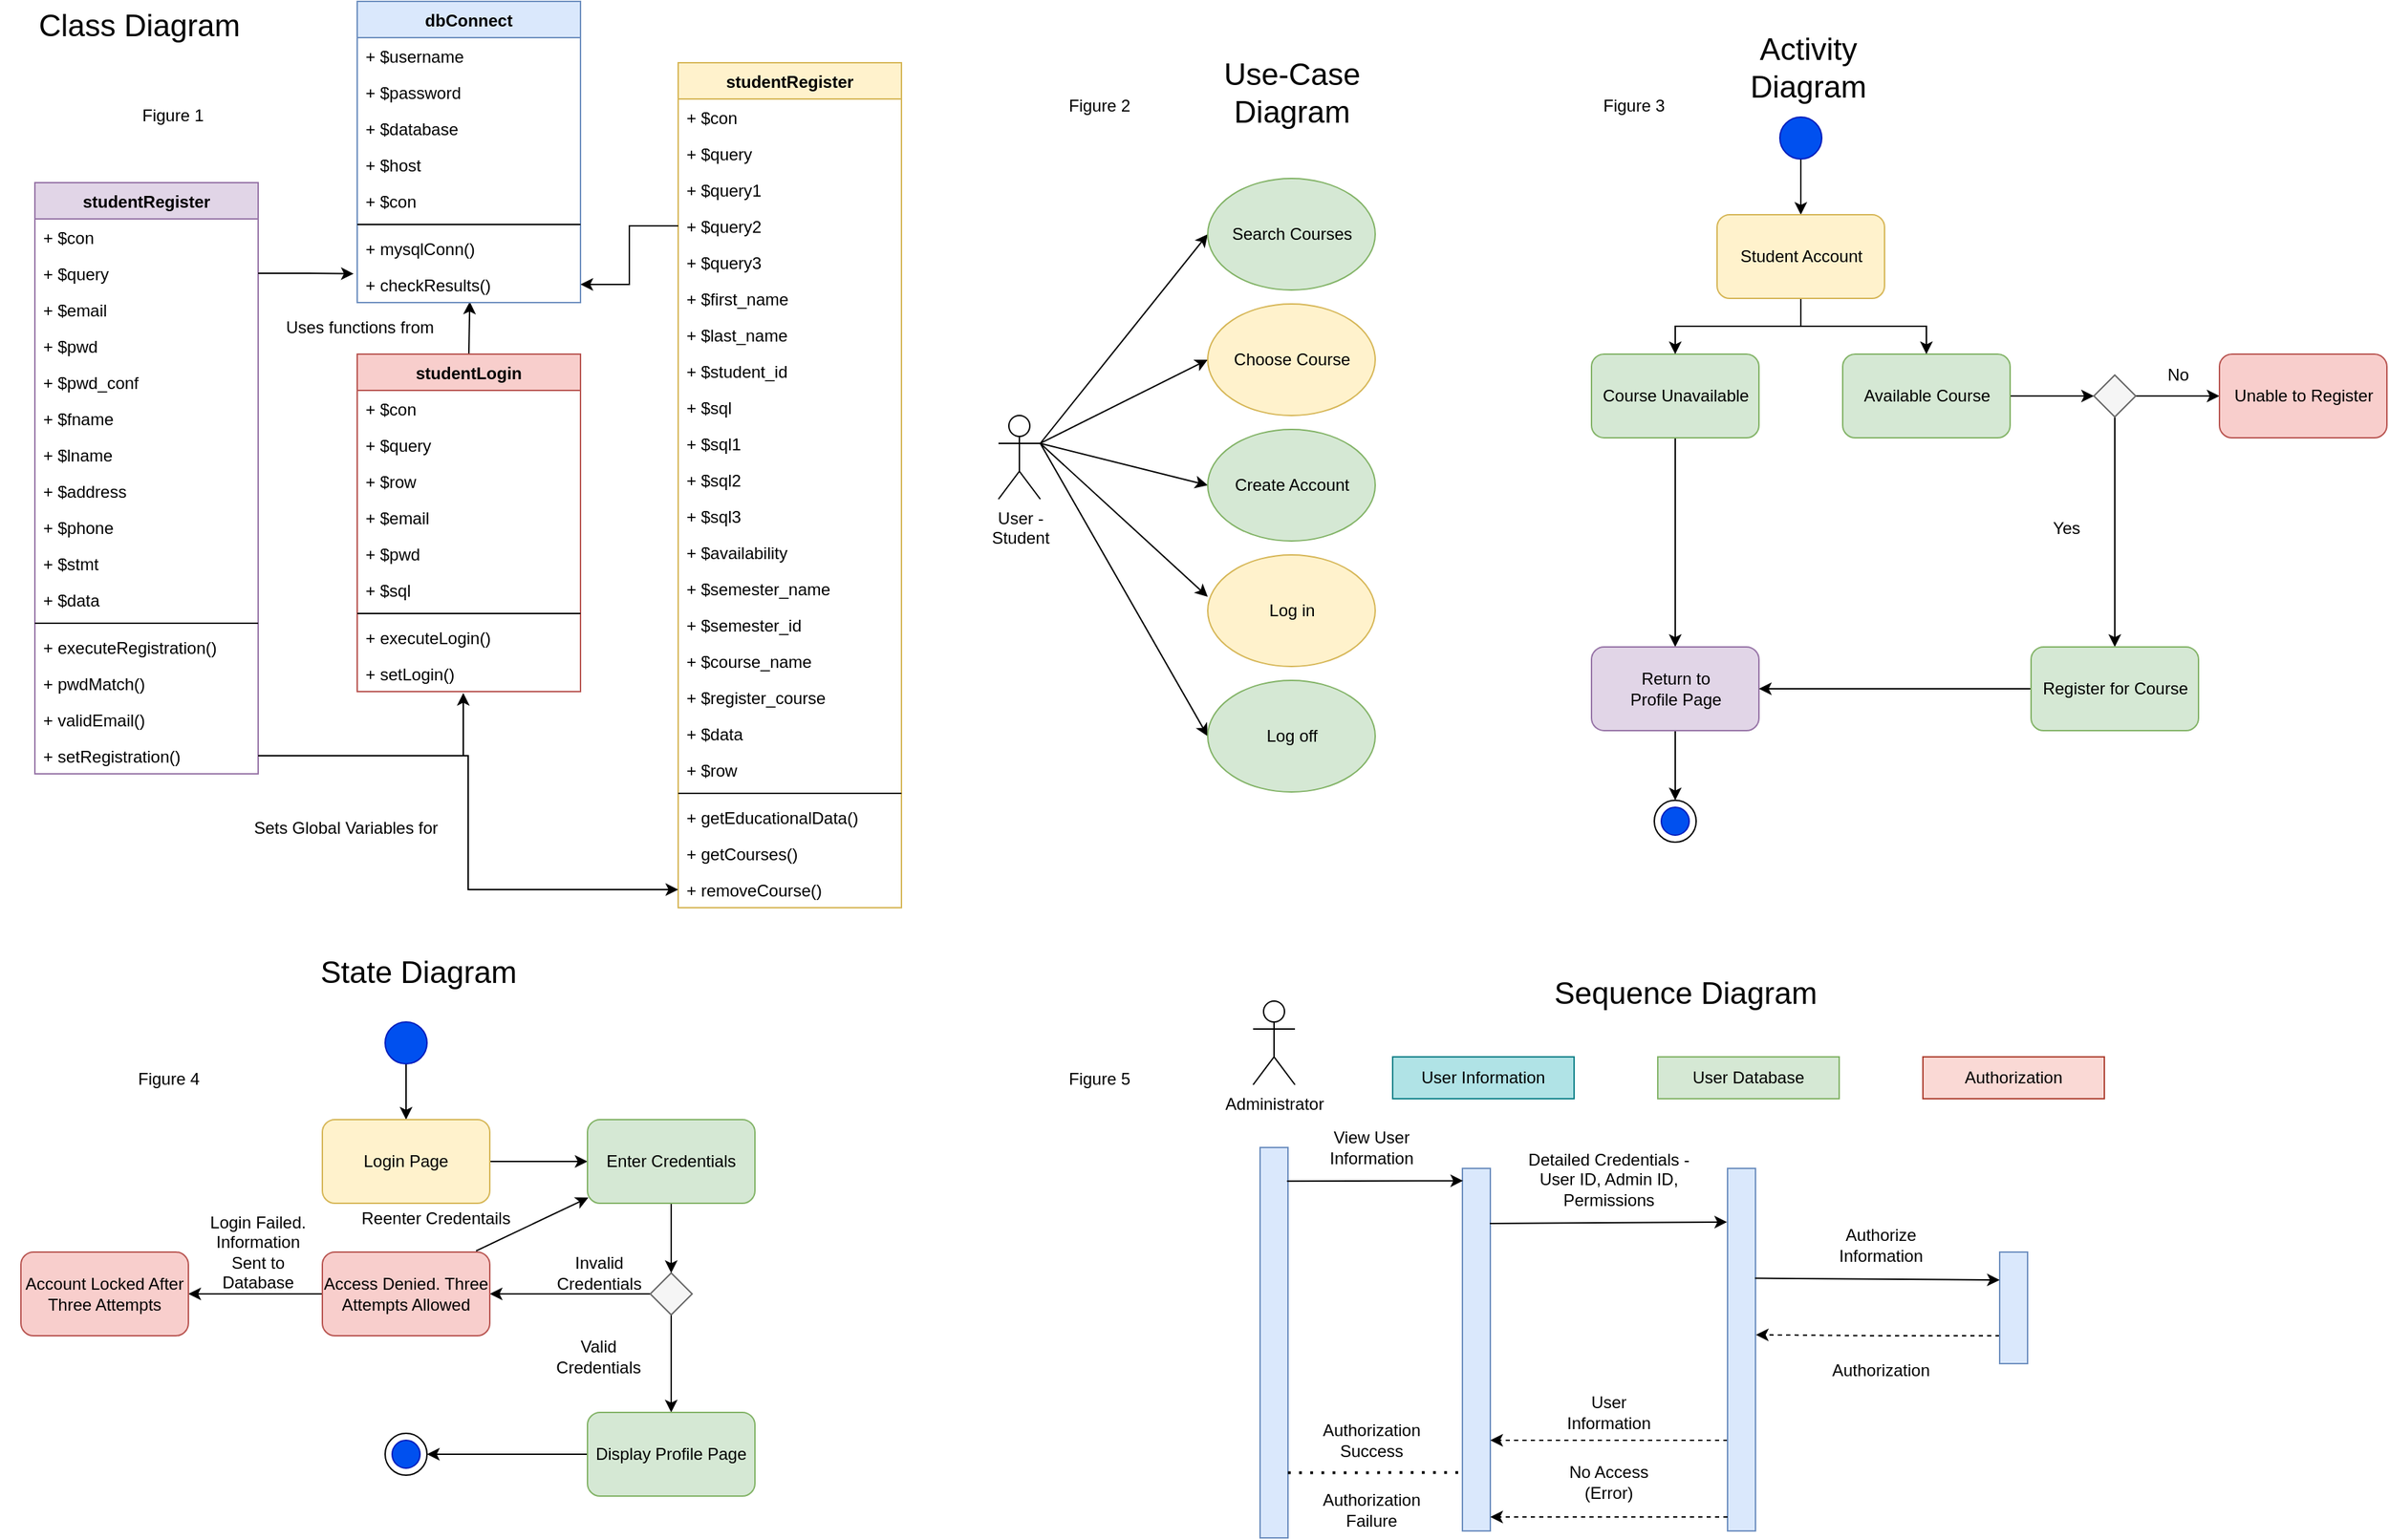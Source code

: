 <mxfile version="20.8.10" type="device"><diagram id="d1eliA0rSSl6oj3HMqqr" name="Page-1"><mxGraphModel dx="1795" dy="1183" grid="0" gridSize="10" guides="1" tooltips="1" connect="1" arrows="1" fold="1" page="0" pageScale="1" pageWidth="1100" pageHeight="850" math="0" shadow="0"><root><mxCell id="0"/><mxCell id="1" parent="0"/><mxCell id="1INS1YHgvCHcHqZsriv8-10" style="edgeStyle=none;rounded=0;orthogonalLoop=1;jettySize=auto;html=1;entryX=0;entryY=0.5;entryDx=0;entryDy=0;" parent="1" target="1INS1YHgvCHcHqZsriv8-2" edge="1"><mxGeometry relative="1" as="geometry"><mxPoint x="892.5" y="380" as="sourcePoint"/></mxGeometry></mxCell><mxCell id="1INS1YHgvCHcHqZsriv8-11" style="edgeStyle=none;rounded=0;orthogonalLoop=1;jettySize=auto;html=1;exitX=1;exitY=0.333;exitDx=0;exitDy=0;exitPerimeter=0;entryX=0;entryY=0.5;entryDx=0;entryDy=0;" parent="1" source="1INS1YHgvCHcHqZsriv8-1" target="1INS1YHgvCHcHqZsriv8-3" edge="1"><mxGeometry relative="1" as="geometry"/></mxCell><mxCell id="1INS1YHgvCHcHqZsriv8-12" style="edgeStyle=none;rounded=0;orthogonalLoop=1;jettySize=auto;html=1;entryX=0;entryY=0.5;entryDx=0;entryDy=0;exitX=1;exitY=0.333;exitDx=0;exitDy=0;exitPerimeter=0;" parent="1" source="1INS1YHgvCHcHqZsriv8-1" target="1INS1YHgvCHcHqZsriv8-4" edge="1"><mxGeometry relative="1" as="geometry"/></mxCell><mxCell id="1INS1YHgvCHcHqZsriv8-13" style="edgeStyle=none;rounded=0;orthogonalLoop=1;jettySize=auto;html=1;entryX=0;entryY=0.375;entryDx=0;entryDy=0;entryPerimeter=0;" parent="1" target="1INS1YHgvCHcHqZsriv8-5" edge="1"><mxGeometry relative="1" as="geometry"><mxPoint x="892.5" y="380" as="sourcePoint"/></mxGeometry></mxCell><mxCell id="1INS1YHgvCHcHqZsriv8-14" style="edgeStyle=none;rounded=0;orthogonalLoop=1;jettySize=auto;html=1;entryX=0;entryY=0.5;entryDx=0;entryDy=0;" parent="1" target="1INS1YHgvCHcHqZsriv8-6" edge="1"><mxGeometry relative="1" as="geometry"><mxPoint x="892.5" y="380" as="sourcePoint"/></mxGeometry></mxCell><mxCell id="1INS1YHgvCHcHqZsriv8-1" value="User - &lt;br&gt;Student" style="shape=umlActor;verticalLabelPosition=bottom;verticalAlign=top;html=1;outlineConnect=0;" parent="1" vertex="1"><mxGeometry x="862.5" y="360" width="30" height="60" as="geometry"/></mxCell><mxCell id="1INS1YHgvCHcHqZsriv8-2" value="Search Courses" style="ellipse;whiteSpace=wrap;html=1;fillColor=#d5e8d4;strokeColor=#82b366;" parent="1" vertex="1"><mxGeometry x="1012.5" y="190" width="120" height="80" as="geometry"/></mxCell><mxCell id="1INS1YHgvCHcHqZsriv8-3" value="Choose Course" style="ellipse;whiteSpace=wrap;html=1;fillColor=#fff2cc;strokeColor=#d6b656;" parent="1" vertex="1"><mxGeometry x="1012.5" y="280" width="120" height="80" as="geometry"/></mxCell><mxCell id="1INS1YHgvCHcHqZsriv8-4" value="Create Account" style="ellipse;whiteSpace=wrap;html=1;fillColor=#d5e8d4;strokeColor=#82b366;" parent="1" vertex="1"><mxGeometry x="1012.5" y="370" width="120" height="80" as="geometry"/></mxCell><mxCell id="1INS1YHgvCHcHqZsriv8-5" value="Log in" style="ellipse;whiteSpace=wrap;html=1;fillColor=#fff2cc;strokeColor=#d6b656;" parent="1" vertex="1"><mxGeometry x="1012.5" y="460" width="120" height="80" as="geometry"/></mxCell><mxCell id="1INS1YHgvCHcHqZsriv8-6" value="Log off" style="ellipse;whiteSpace=wrap;html=1;fillColor=#d5e8d4;strokeColor=#82b366;" parent="1" vertex="1"><mxGeometry x="1012.5" y="550" width="120" height="80" as="geometry"/></mxCell><mxCell id="1INS1YHgvCHcHqZsriv8-38" style="edgeStyle=none;rounded=0;orthogonalLoop=1;jettySize=auto;html=1;exitX=0.5;exitY=1;exitDx=0;exitDy=0;entryX=0.5;entryY=0;entryDx=0;entryDy=0;" parent="1" source="1INS1YHgvCHcHqZsriv8-15" target="1INS1YHgvCHcHqZsriv8-20" edge="1"><mxGeometry relative="1" as="geometry"/></mxCell><mxCell id="1INS1YHgvCHcHqZsriv8-15" value="" style="ellipse;whiteSpace=wrap;html=1;aspect=fixed;fillColor=#0050ef;strokeColor=#001DBC;fontColor=#ffffff;" parent="1" vertex="1"><mxGeometry x="1422.5" y="146" width="30" height="30" as="geometry"/></mxCell><mxCell id="1INS1YHgvCHcHqZsriv8-16" value="" style="ellipse;whiteSpace=wrap;html=1;aspect=fixed;" parent="1" vertex="1"><mxGeometry x="1332.5" y="636" width="30" height="30" as="geometry"/></mxCell><mxCell id="1INS1YHgvCHcHqZsriv8-17" value="" style="ellipse;whiteSpace=wrap;html=1;aspect=fixed;fillColor=#0050ef;fontColor=#ffffff;strokeColor=#001DBC;" parent="1" vertex="1"><mxGeometry x="1337.5" y="641" width="20" height="20" as="geometry"/></mxCell><mxCell id="1INS1YHgvCHcHqZsriv8-39" style="edgeStyle=none;rounded=0;orthogonalLoop=1;jettySize=auto;html=1;exitX=0.5;exitY=1;exitDx=0;exitDy=0;entryX=0.5;entryY=0;entryDx=0;entryDy=0;" parent="1" source="1INS1YHgvCHcHqZsriv8-18" target="1INS1YHgvCHcHqZsriv8-21" edge="1"><mxGeometry relative="1" as="geometry"/></mxCell><mxCell id="1INS1YHgvCHcHqZsriv8-18" value="Course Unavailable" style="rounded=1;whiteSpace=wrap;html=1;fillColor=#d5e8d4;strokeColor=#82b366;" parent="1" vertex="1"><mxGeometry x="1287.5" y="316" width="120" height="60" as="geometry"/></mxCell><mxCell id="1INS1YHgvCHcHqZsriv8-25" style="edgeStyle=none;rounded=0;orthogonalLoop=1;jettySize=auto;html=1;exitX=1;exitY=0.5;exitDx=0;exitDy=0;entryX=0;entryY=0.5;entryDx=0;entryDy=0;" parent="1" source="1INS1YHgvCHcHqZsriv8-19" target="1INS1YHgvCHcHqZsriv8-23" edge="1"><mxGeometry relative="1" as="geometry"/></mxCell><mxCell id="1INS1YHgvCHcHqZsriv8-19" value="Available Course" style="rounded=1;whiteSpace=wrap;html=1;fillColor=#d5e8d4;strokeColor=#82b366;" parent="1" vertex="1"><mxGeometry x="1467.5" y="316" width="120" height="60" as="geometry"/></mxCell><mxCell id="1INS1YHgvCHcHqZsriv8-26" style="edgeStyle=none;rounded=0;orthogonalLoop=1;jettySize=auto;html=1;exitX=0.5;exitY=1;exitDx=0;exitDy=0;entryX=0.5;entryY=0;entryDx=0;entryDy=0;" parent="1" source="1INS1YHgvCHcHqZsriv8-20" target="1INS1YHgvCHcHqZsriv8-18" edge="1"><mxGeometry relative="1" as="geometry"><Array as="points"><mxPoint x="1437.5" y="296"/><mxPoint x="1347.5" y="296"/></Array></mxGeometry></mxCell><mxCell id="1INS1YHgvCHcHqZsriv8-28" style="edgeStyle=none;rounded=0;orthogonalLoop=1;jettySize=auto;html=1;exitX=0.5;exitY=1;exitDx=0;exitDy=0;entryX=0.5;entryY=0;entryDx=0;entryDy=0;" parent="1" source="1INS1YHgvCHcHqZsriv8-20" target="1INS1YHgvCHcHqZsriv8-19" edge="1"><mxGeometry relative="1" as="geometry"><Array as="points"><mxPoint x="1437.5" y="296"/><mxPoint x="1527.5" y="296"/></Array></mxGeometry></mxCell><mxCell id="1INS1YHgvCHcHqZsriv8-20" value="Student Account" style="rounded=1;whiteSpace=wrap;html=1;fillColor=#fff2cc;strokeColor=#d6b656;" parent="1" vertex="1"><mxGeometry x="1377.5" y="216" width="120" height="60" as="geometry"/></mxCell><mxCell id="1INS1YHgvCHcHqZsriv8-36" style="edgeStyle=none;rounded=0;orthogonalLoop=1;jettySize=auto;html=1;exitX=0.5;exitY=1;exitDx=0;exitDy=0;entryX=0.5;entryY=0;entryDx=0;entryDy=0;" parent="1" source="1INS1YHgvCHcHqZsriv8-21" target="1INS1YHgvCHcHqZsriv8-16" edge="1"><mxGeometry relative="1" as="geometry"/></mxCell><mxCell id="1INS1YHgvCHcHqZsriv8-21" value="Return to &lt;br&gt;Profile Page" style="rounded=1;whiteSpace=wrap;html=1;fillColor=#e1d5e7;strokeColor=#9673a6;" parent="1" vertex="1"><mxGeometry x="1287.5" y="526" width="120" height="60" as="geometry"/></mxCell><mxCell id="1INS1YHgvCHcHqZsriv8-30" style="edgeStyle=none;rounded=0;orthogonalLoop=1;jettySize=auto;html=1;exitX=1;exitY=0.5;exitDx=0;exitDy=0;entryX=0;entryY=0.5;entryDx=0;entryDy=0;" parent="1" source="1INS1YHgvCHcHqZsriv8-23" target="1INS1YHgvCHcHqZsriv8-29" edge="1"><mxGeometry relative="1" as="geometry"/></mxCell><mxCell id="1INS1YHgvCHcHqZsriv8-34" style="edgeStyle=none;rounded=0;orthogonalLoop=1;jettySize=auto;html=1;exitX=0.5;exitY=1;exitDx=0;exitDy=0;" parent="1" source="1INS1YHgvCHcHqZsriv8-23" target="1INS1YHgvCHcHqZsriv8-33" edge="1"><mxGeometry relative="1" as="geometry"/></mxCell><mxCell id="1INS1YHgvCHcHqZsriv8-23" value="" style="rhombus;whiteSpace=wrap;html=1;fillColor=#f5f5f5;fontColor=#333333;strokeColor=#666666;" parent="1" vertex="1"><mxGeometry x="1647.5" y="331" width="30" height="30" as="geometry"/></mxCell><mxCell id="1INS1YHgvCHcHqZsriv8-29" value="Unable to Register" style="rounded=1;whiteSpace=wrap;html=1;fillColor=#f8cecc;strokeColor=#b85450;" parent="1" vertex="1"><mxGeometry x="1737.5" y="316" width="120" height="60" as="geometry"/></mxCell><mxCell id="1INS1YHgvCHcHqZsriv8-31" value="No" style="text;html=1;strokeColor=none;fillColor=none;align=center;verticalAlign=middle;whiteSpace=wrap;rounded=0;" parent="1" vertex="1"><mxGeometry x="1677.5" y="316" width="60" height="30" as="geometry"/></mxCell><mxCell id="1INS1YHgvCHcHqZsriv8-32" value="Yes" style="text;html=1;strokeColor=none;fillColor=none;align=center;verticalAlign=middle;whiteSpace=wrap;rounded=0;" parent="1" vertex="1"><mxGeometry x="1597.5" y="426" width="60" height="30" as="geometry"/></mxCell><mxCell id="1INS1YHgvCHcHqZsriv8-35" style="edgeStyle=none;rounded=0;orthogonalLoop=1;jettySize=auto;html=1;exitX=0;exitY=0.5;exitDx=0;exitDy=0;entryX=1;entryY=0.5;entryDx=0;entryDy=0;" parent="1" source="1INS1YHgvCHcHqZsriv8-33" target="1INS1YHgvCHcHqZsriv8-21" edge="1"><mxGeometry relative="1" as="geometry"/></mxCell><mxCell id="1INS1YHgvCHcHqZsriv8-33" value="Register for Course" style="rounded=1;whiteSpace=wrap;html=1;fillColor=#d5e8d4;strokeColor=#82b366;" parent="1" vertex="1"><mxGeometry x="1602.5" y="526" width="120" height="60" as="geometry"/></mxCell><mxCell id="1INS1YHgvCHcHqZsriv8-40" value="&lt;font style=&quot;font-size: 22px;&quot;&gt;Use-Case Diagram&lt;/font&gt;" style="text;html=1;strokeColor=none;fillColor=none;align=center;verticalAlign=middle;whiteSpace=wrap;rounded=0;" parent="1" vertex="1"><mxGeometry x="992.5" y="114" width="160" height="30" as="geometry"/></mxCell><mxCell id="1INS1YHgvCHcHqZsriv8-42" value="&lt;font style=&quot;font-size: 22px;&quot;&gt;Activity Diagram&lt;/font&gt;" style="text;html=1;strokeColor=none;fillColor=none;align=center;verticalAlign=middle;whiteSpace=wrap;rounded=0;" parent="1" vertex="1"><mxGeometry x="1362.5" y="96" width="160" height="30" as="geometry"/></mxCell><mxCell id="1INS1YHgvCHcHqZsriv8-43" style="edgeStyle=none;rounded=0;orthogonalLoop=1;jettySize=auto;html=1;exitX=0.5;exitY=1;exitDx=0;exitDy=0;entryX=0.5;entryY=0;entryDx=0;entryDy=0;" parent="1" source="1INS1YHgvCHcHqZsriv8-44" target="1INS1YHgvCHcHqZsriv8-53" edge="1"><mxGeometry relative="1" as="geometry"/></mxCell><mxCell id="1INS1YHgvCHcHqZsriv8-44" value="" style="ellipse;whiteSpace=wrap;html=1;aspect=fixed;fillColor=#0050ef;strokeColor=#001DBC;fontColor=#ffffff;" parent="1" vertex="1"><mxGeometry x="423" y="795" width="30" height="30" as="geometry"/></mxCell><mxCell id="1INS1YHgvCHcHqZsriv8-45" value="" style="ellipse;whiteSpace=wrap;html=1;aspect=fixed;" parent="1" vertex="1"><mxGeometry x="423" y="1090" width="30" height="30" as="geometry"/></mxCell><mxCell id="1INS1YHgvCHcHqZsriv8-46" value="" style="ellipse;whiteSpace=wrap;html=1;aspect=fixed;fillColor=#0050ef;fontColor=#ffffff;strokeColor=#001DBC;" parent="1" vertex="1"><mxGeometry x="428" y="1095" width="20" height="20" as="geometry"/></mxCell><mxCell id="1INS1YHgvCHcHqZsriv8-66" style="edgeStyle=none;rounded=0;orthogonalLoop=1;jettySize=auto;html=1;exitX=1;exitY=0.5;exitDx=0;exitDy=0;entryX=0;entryY=0.5;entryDx=0;entryDy=0;fontSize=22;" parent="1" source="1INS1YHgvCHcHqZsriv8-53" target="1INS1YHgvCHcHqZsriv8-65" edge="1"><mxGeometry relative="1" as="geometry"><mxPoint x="498" y="895" as="sourcePoint"/></mxGeometry></mxCell><mxCell id="1INS1YHgvCHcHqZsriv8-53" value="Login Page" style="rounded=1;whiteSpace=wrap;html=1;fillColor=#fff2cc;strokeColor=#d6b656;" parent="1" vertex="1"><mxGeometry x="378" y="865" width="120" height="60" as="geometry"/></mxCell><mxCell id="1INS1YHgvCHcHqZsriv8-56" style="edgeStyle=none;rounded=0;orthogonalLoop=1;jettySize=auto;html=1;exitX=1;exitY=0.5;exitDx=0;exitDy=0;entryX=1;entryY=0.5;entryDx=0;entryDy=0;" parent="1" source="1INS1YHgvCHcHqZsriv8-58" target="1INS1YHgvCHcHqZsriv8-59" edge="1"><mxGeometry relative="1" as="geometry"/></mxCell><mxCell id="1INS1YHgvCHcHqZsriv8-57" style="edgeStyle=none;rounded=0;orthogonalLoop=1;jettySize=auto;html=1;exitX=0.5;exitY=1;exitDx=0;exitDy=0;" parent="1" source="1INS1YHgvCHcHqZsriv8-58" target="1INS1YHgvCHcHqZsriv8-63" edge="1"><mxGeometry relative="1" as="geometry"/></mxCell><mxCell id="1INS1YHgvCHcHqZsriv8-58" value="" style="rhombus;whiteSpace=wrap;html=1;fillColor=#f5f5f5;fontColor=#333333;strokeColor=#666666;" parent="1" vertex="1"><mxGeometry x="613" y="975" width="30" height="30" as="geometry"/></mxCell><mxCell id="1INS1YHgvCHcHqZsriv8-68" style="edgeStyle=none;rounded=0;orthogonalLoop=1;jettySize=auto;html=1;exitX=0.918;exitY=-0.014;exitDx=0;exitDy=0;entryX=0.005;entryY=0.932;entryDx=0;entryDy=0;fontSize=22;exitPerimeter=0;entryPerimeter=0;" parent="1" source="1INS1YHgvCHcHqZsriv8-59" target="1INS1YHgvCHcHqZsriv8-65" edge="1"><mxGeometry relative="1" as="geometry"/></mxCell><mxCell id="1INS1YHgvCHcHqZsriv8-70" style="edgeStyle=none;rounded=0;orthogonalLoop=1;jettySize=auto;html=1;exitX=0;exitY=0.5;exitDx=0;exitDy=0;entryX=1;entryY=0.5;entryDx=0;entryDy=0;fontSize=22;" parent="1" source="1INS1YHgvCHcHqZsriv8-59" target="1INS1YHgvCHcHqZsriv8-69" edge="1"><mxGeometry relative="1" as="geometry"/></mxCell><mxCell id="1INS1YHgvCHcHqZsriv8-59" value="Access Denied. Three Attempts Allowed" style="rounded=1;whiteSpace=wrap;html=1;fillColor=#f8cecc;strokeColor=#b85450;" parent="1" vertex="1"><mxGeometry x="378" y="960" width="120" height="60" as="geometry"/></mxCell><mxCell id="1INS1YHgvCHcHqZsriv8-60" value="Invalid Credentials" style="text;html=1;strokeColor=none;fillColor=none;align=center;verticalAlign=middle;whiteSpace=wrap;rounded=0;" parent="1" vertex="1"><mxGeometry x="542.5" y="960" width="67" height="30" as="geometry"/></mxCell><mxCell id="1INS1YHgvCHcHqZsriv8-61" value="Valid Credentials" style="text;html=1;strokeColor=none;fillColor=none;align=center;verticalAlign=middle;whiteSpace=wrap;rounded=0;" parent="1" vertex="1"><mxGeometry x="546" y="1020" width="60" height="30" as="geometry"/></mxCell><mxCell id="1INS1YHgvCHcHqZsriv8-62" style="edgeStyle=none;rounded=0;orthogonalLoop=1;jettySize=auto;html=1;exitX=0;exitY=0.5;exitDx=0;exitDy=0;entryX=1;entryY=0.5;entryDx=0;entryDy=0;" parent="1" source="1INS1YHgvCHcHqZsriv8-63" target="1INS1YHgvCHcHqZsriv8-45" edge="1"><mxGeometry relative="1" as="geometry"><mxPoint x="438" y="1125" as="targetPoint"/></mxGeometry></mxCell><mxCell id="1INS1YHgvCHcHqZsriv8-63" value="Display Profile Page" style="rounded=1;whiteSpace=wrap;html=1;fillColor=#d5e8d4;strokeColor=#82b366;" parent="1" vertex="1"><mxGeometry x="568" y="1075" width="120" height="60" as="geometry"/></mxCell><mxCell id="1INS1YHgvCHcHqZsriv8-64" value="&lt;font style=&quot;font-size: 22px;&quot;&gt;State Diagram&lt;/font&gt;" style="text;html=1;strokeColor=none;fillColor=none;align=center;verticalAlign=middle;whiteSpace=wrap;rounded=0;" parent="1" vertex="1"><mxGeometry x="367" y="745" width="160" height="30" as="geometry"/></mxCell><mxCell id="1INS1YHgvCHcHqZsriv8-67" style="edgeStyle=none;rounded=0;orthogonalLoop=1;jettySize=auto;html=1;exitX=0.5;exitY=1;exitDx=0;exitDy=0;entryX=0.5;entryY=0;entryDx=0;entryDy=0;fontSize=22;" parent="1" source="1INS1YHgvCHcHqZsriv8-65" target="1INS1YHgvCHcHqZsriv8-58" edge="1"><mxGeometry relative="1" as="geometry"/></mxCell><mxCell id="1INS1YHgvCHcHqZsriv8-65" value="Enter Credentials" style="rounded=1;whiteSpace=wrap;html=1;fillColor=#d5e8d4;strokeColor=#82b366;" parent="1" vertex="1"><mxGeometry x="568" y="865" width="120" height="60" as="geometry"/></mxCell><mxCell id="1INS1YHgvCHcHqZsriv8-69" value="Account Locked After Three Attempts" style="rounded=1;whiteSpace=wrap;html=1;fillColor=#f8cecc;strokeColor=#b85450;" parent="1" vertex="1"><mxGeometry x="162" y="960" width="120" height="60" as="geometry"/></mxCell><mxCell id="1INS1YHgvCHcHqZsriv8-71" value="&lt;font style=&quot;font-size: 12px;&quot;&gt;Reenter Credentails&lt;/font&gt;" style="text;html=1;strokeColor=none;fillColor=none;align=center;verticalAlign=middle;whiteSpace=wrap;rounded=0;fontSize=22;" parent="1" vertex="1"><mxGeometry x="392" y="925" width="135" height="15" as="geometry"/></mxCell><mxCell id="1INS1YHgvCHcHqZsriv8-72" value="Login Failed. Information Sent to Database" style="text;html=1;strokeColor=none;fillColor=none;align=center;verticalAlign=middle;whiteSpace=wrap;rounded=0;fontSize=12;" parent="1" vertex="1"><mxGeometry x="292" y="945" width="80" height="30" as="geometry"/></mxCell><mxCell id="l1Hd_GHSaX5ZA1CDinEk-4" value="studentRegister" style="swimlane;fontStyle=1;align=center;verticalAlign=top;childLayout=stackLayout;horizontal=1;startSize=26;horizontalStack=0;resizeParent=1;resizeParentMax=0;resizeLast=0;collapsible=1;marginBottom=0;fillColor=#e1d5e7;strokeColor=#9673a6;" parent="1" vertex="1"><mxGeometry x="172" y="193" width="160" height="424" as="geometry"/></mxCell><mxCell id="l1Hd_GHSaX5ZA1CDinEk-5" value="+ $con" style="text;strokeColor=none;fillColor=none;align=left;verticalAlign=top;spacingLeft=4;spacingRight=4;overflow=hidden;rotatable=0;points=[[0,0.5],[1,0.5]];portConstraint=eastwest;" parent="l1Hd_GHSaX5ZA1CDinEk-4" vertex="1"><mxGeometry y="26" width="160" height="26" as="geometry"/></mxCell><mxCell id="l1Hd_GHSaX5ZA1CDinEk-6" value="+ $query" style="text;strokeColor=none;fillColor=none;align=left;verticalAlign=top;spacingLeft=4;spacingRight=4;overflow=hidden;rotatable=0;points=[[0,0.5],[1,0.5]];portConstraint=eastwest;" parent="l1Hd_GHSaX5ZA1CDinEk-4" vertex="1"><mxGeometry y="52" width="160" height="26" as="geometry"/></mxCell><mxCell id="l1Hd_GHSaX5ZA1CDinEk-7" value="+ $email" style="text;strokeColor=none;fillColor=none;align=left;verticalAlign=top;spacingLeft=4;spacingRight=4;overflow=hidden;rotatable=0;points=[[0,0.5],[1,0.5]];portConstraint=eastwest;" parent="l1Hd_GHSaX5ZA1CDinEk-4" vertex="1"><mxGeometry y="78" width="160" height="26" as="geometry"/></mxCell><mxCell id="l1Hd_GHSaX5ZA1CDinEk-8" value="+ $pwd" style="text;strokeColor=none;fillColor=none;align=left;verticalAlign=top;spacingLeft=4;spacingRight=4;overflow=hidden;rotatable=0;points=[[0,0.5],[1,0.5]];portConstraint=eastwest;" parent="l1Hd_GHSaX5ZA1CDinEk-4" vertex="1"><mxGeometry y="104" width="160" height="26" as="geometry"/></mxCell><mxCell id="gXf3ECBt10EjBeWN2vSx-17" value="+ $pwd_conf" style="text;strokeColor=none;fillColor=none;align=left;verticalAlign=top;spacingLeft=4;spacingRight=4;overflow=hidden;rotatable=0;points=[[0,0.5],[1,0.5]];portConstraint=eastwest;" vertex="1" parent="l1Hd_GHSaX5ZA1CDinEk-4"><mxGeometry y="130" width="160" height="26" as="geometry"/></mxCell><mxCell id="gXf3ECBt10EjBeWN2vSx-18" value="+ $fname" style="text;strokeColor=none;fillColor=none;align=left;verticalAlign=top;spacingLeft=4;spacingRight=4;overflow=hidden;rotatable=0;points=[[0,0.5],[1,0.5]];portConstraint=eastwest;" vertex="1" parent="l1Hd_GHSaX5ZA1CDinEk-4"><mxGeometry y="156" width="160" height="26" as="geometry"/></mxCell><mxCell id="gXf3ECBt10EjBeWN2vSx-19" value="+ $lname" style="text;strokeColor=none;fillColor=none;align=left;verticalAlign=top;spacingLeft=4;spacingRight=4;overflow=hidden;rotatable=0;points=[[0,0.5],[1,0.5]];portConstraint=eastwest;" vertex="1" parent="l1Hd_GHSaX5ZA1CDinEk-4"><mxGeometry y="182" width="160" height="26" as="geometry"/></mxCell><mxCell id="gXf3ECBt10EjBeWN2vSx-20" value="+ $address" style="text;strokeColor=none;fillColor=none;align=left;verticalAlign=top;spacingLeft=4;spacingRight=4;overflow=hidden;rotatable=0;points=[[0,0.5],[1,0.5]];portConstraint=eastwest;" vertex="1" parent="l1Hd_GHSaX5ZA1CDinEk-4"><mxGeometry y="208" width="160" height="26" as="geometry"/></mxCell><mxCell id="gXf3ECBt10EjBeWN2vSx-21" value="+ $phone" style="text;strokeColor=none;fillColor=none;align=left;verticalAlign=top;spacingLeft=4;spacingRight=4;overflow=hidden;rotatable=0;points=[[0,0.5],[1,0.5]];portConstraint=eastwest;" vertex="1" parent="l1Hd_GHSaX5ZA1CDinEk-4"><mxGeometry y="234" width="160" height="26" as="geometry"/></mxCell><mxCell id="gXf3ECBt10EjBeWN2vSx-16" value="+ $stmt" style="text;strokeColor=none;fillColor=none;align=left;verticalAlign=top;spacingLeft=4;spacingRight=4;overflow=hidden;rotatable=0;points=[[0,0.5],[1,0.5]];portConstraint=eastwest;" vertex="1" parent="l1Hd_GHSaX5ZA1CDinEk-4"><mxGeometry y="260" width="160" height="26" as="geometry"/></mxCell><mxCell id="l1Hd_GHSaX5ZA1CDinEk-9" value="+ $data" style="text;strokeColor=none;fillColor=none;align=left;verticalAlign=top;spacingLeft=4;spacingRight=4;overflow=hidden;rotatable=0;points=[[0,0.5],[1,0.5]];portConstraint=eastwest;" parent="l1Hd_GHSaX5ZA1CDinEk-4" vertex="1"><mxGeometry y="286" width="160" height="26" as="geometry"/></mxCell><mxCell id="l1Hd_GHSaX5ZA1CDinEk-10" value="" style="line;strokeWidth=1;fillColor=none;align=left;verticalAlign=middle;spacingTop=-1;spacingLeft=3;spacingRight=3;rotatable=0;labelPosition=right;points=[];portConstraint=eastwest;" parent="l1Hd_GHSaX5ZA1CDinEk-4" vertex="1"><mxGeometry y="312" width="160" height="8" as="geometry"/></mxCell><mxCell id="l1Hd_GHSaX5ZA1CDinEk-11" value="+ executeRegistration()" style="text;strokeColor=none;fillColor=none;align=left;verticalAlign=top;spacingLeft=4;spacingRight=4;overflow=hidden;rotatable=0;points=[[0,0.5],[1,0.5]];portConstraint=eastwest;" parent="l1Hd_GHSaX5ZA1CDinEk-4" vertex="1"><mxGeometry y="320" width="160" height="26" as="geometry"/></mxCell><mxCell id="l1Hd_GHSaX5ZA1CDinEk-12" value="+ pwdMatch()" style="text;strokeColor=none;fillColor=none;align=left;verticalAlign=top;spacingLeft=4;spacingRight=4;overflow=hidden;rotatable=0;points=[[0,0.5],[1,0.5]];portConstraint=eastwest;" parent="l1Hd_GHSaX5ZA1CDinEk-4" vertex="1"><mxGeometry y="346" width="160" height="26" as="geometry"/></mxCell><mxCell id="l1Hd_GHSaX5ZA1CDinEk-13" value="+ validEmail()" style="text;strokeColor=none;fillColor=none;align=left;verticalAlign=top;spacingLeft=4;spacingRight=4;overflow=hidden;rotatable=0;points=[[0,0.5],[1,0.5]];portConstraint=eastwest;" parent="l1Hd_GHSaX5ZA1CDinEk-4" vertex="1"><mxGeometry y="372" width="160" height="26" as="geometry"/></mxCell><mxCell id="l1Hd_GHSaX5ZA1CDinEk-14" value="+ setRegistration()" style="text;strokeColor=none;fillColor=none;align=left;verticalAlign=top;spacingLeft=4;spacingRight=4;overflow=hidden;rotatable=0;points=[[0,0.5],[1,0.5]];portConstraint=eastwest;" parent="l1Hd_GHSaX5ZA1CDinEk-4" vertex="1"><mxGeometry y="398" width="160" height="26" as="geometry"/></mxCell><mxCell id="gXf3ECBt10EjBeWN2vSx-49" style="edgeStyle=orthogonalEdgeStyle;rounded=0;orthogonalLoop=1;jettySize=auto;html=1;exitX=0.5;exitY=0;exitDx=0;exitDy=0;entryX=0.504;entryY=0.976;entryDx=0;entryDy=0;entryPerimeter=0;" edge="1" parent="1" source="l1Hd_GHSaX5ZA1CDinEk-24" target="gXf3ECBt10EjBeWN2vSx-9"><mxGeometry relative="1" as="geometry"/></mxCell><mxCell id="l1Hd_GHSaX5ZA1CDinEk-24" value="studentLogin" style="swimlane;fontStyle=1;align=center;verticalAlign=top;childLayout=stackLayout;horizontal=1;startSize=26;horizontalStack=0;resizeParent=1;resizeParentMax=0;resizeLast=0;collapsible=1;marginBottom=0;fillColor=#f8cecc;strokeColor=#b85450;" parent="1" vertex="1"><mxGeometry x="403" y="316" width="160" height="242" as="geometry"/></mxCell><mxCell id="l1Hd_GHSaX5ZA1CDinEk-25" value="+ $con" style="text;strokeColor=none;fillColor=none;align=left;verticalAlign=top;spacingLeft=4;spacingRight=4;overflow=hidden;rotatable=0;points=[[0,0.5],[1,0.5]];portConstraint=eastwest;" parent="l1Hd_GHSaX5ZA1CDinEk-24" vertex="1"><mxGeometry y="26" width="160" height="26" as="geometry"/></mxCell><mxCell id="l1Hd_GHSaX5ZA1CDinEk-26" value="+ $query" style="text;strokeColor=none;fillColor=none;align=left;verticalAlign=top;spacingLeft=4;spacingRight=4;overflow=hidden;rotatable=0;points=[[0,0.5],[1,0.5]];portConstraint=eastwest;" parent="l1Hd_GHSaX5ZA1CDinEk-24" vertex="1"><mxGeometry y="52" width="160" height="26" as="geometry"/></mxCell><mxCell id="l1Hd_GHSaX5ZA1CDinEk-27" value="+ $row" style="text;strokeColor=none;fillColor=none;align=left;verticalAlign=top;spacingLeft=4;spacingRight=4;overflow=hidden;rotatable=0;points=[[0,0.5],[1,0.5]];portConstraint=eastwest;" parent="l1Hd_GHSaX5ZA1CDinEk-24" vertex="1"><mxGeometry y="78" width="160" height="26" as="geometry"/></mxCell><mxCell id="gXf3ECBt10EjBeWN2vSx-13" value="+ $email" style="text;strokeColor=none;fillColor=none;align=left;verticalAlign=top;spacingLeft=4;spacingRight=4;overflow=hidden;rotatable=0;points=[[0,0.5],[1,0.5]];portConstraint=eastwest;" vertex="1" parent="l1Hd_GHSaX5ZA1CDinEk-24"><mxGeometry y="104" width="160" height="26" as="geometry"/></mxCell><mxCell id="gXf3ECBt10EjBeWN2vSx-15" value="+ $pwd" style="text;strokeColor=none;fillColor=none;align=left;verticalAlign=top;spacingLeft=4;spacingRight=4;overflow=hidden;rotatable=0;points=[[0,0.5],[1,0.5]];portConstraint=eastwest;" vertex="1" parent="l1Hd_GHSaX5ZA1CDinEk-24"><mxGeometry y="130" width="160" height="26" as="geometry"/></mxCell><mxCell id="gXf3ECBt10EjBeWN2vSx-14" value="+ $sql" style="text;strokeColor=none;fillColor=none;align=left;verticalAlign=top;spacingLeft=4;spacingRight=4;overflow=hidden;rotatable=0;points=[[0,0.5],[1,0.5]];portConstraint=eastwest;" vertex="1" parent="l1Hd_GHSaX5ZA1CDinEk-24"><mxGeometry y="156" width="160" height="26" as="geometry"/></mxCell><mxCell id="l1Hd_GHSaX5ZA1CDinEk-28" value="" style="line;strokeWidth=1;fillColor=none;align=left;verticalAlign=middle;spacingTop=-1;spacingLeft=3;spacingRight=3;rotatable=0;labelPosition=right;points=[];portConstraint=eastwest;" parent="l1Hd_GHSaX5ZA1CDinEk-24" vertex="1"><mxGeometry y="182" width="160" height="8" as="geometry"/></mxCell><mxCell id="l1Hd_GHSaX5ZA1CDinEk-29" value="+ executeLogin()" style="text;strokeColor=none;fillColor=none;align=left;verticalAlign=top;spacingLeft=4;spacingRight=4;overflow=hidden;rotatable=0;points=[[0,0.5],[1,0.5]];portConstraint=eastwest;" parent="l1Hd_GHSaX5ZA1CDinEk-24" vertex="1"><mxGeometry y="190" width="160" height="26" as="geometry"/></mxCell><mxCell id="l1Hd_GHSaX5ZA1CDinEk-30" value="+ setLogin()" style="text;strokeColor=none;fillColor=none;align=left;verticalAlign=top;spacingLeft=4;spacingRight=4;overflow=hidden;rotatable=0;points=[[0,0.5],[1,0.5]];portConstraint=eastwest;" parent="l1Hd_GHSaX5ZA1CDinEk-24" vertex="1"><mxGeometry y="216" width="160" height="26" as="geometry"/></mxCell><mxCell id="l1Hd_GHSaX5ZA1CDinEk-42" value="&lt;font style=&quot;font-size: 22px;&quot;&gt;Class Diagram&lt;/font&gt;" style="text;html=1;strokeColor=none;fillColor=none;align=center;verticalAlign=middle;whiteSpace=wrap;rounded=0;" parent="1" vertex="1"><mxGeometry x="147" y="66" width="200" height="30" as="geometry"/></mxCell><mxCell id="l1Hd_GHSaX5ZA1CDinEk-43" value="Administrator" style="shape=umlActor;verticalLabelPosition=bottom;verticalAlign=top;html=1;outlineConnect=0;" parent="1" vertex="1"><mxGeometry x="1045" y="780" width="30" height="60" as="geometry"/></mxCell><mxCell id="l1Hd_GHSaX5ZA1CDinEk-45" value="User Information" style="rounded=0;whiteSpace=wrap;html=1;fillColor=#b0e3e6;strokeColor=#0e8088;" parent="1" vertex="1"><mxGeometry x="1145" y="820" width="130" height="30" as="geometry"/></mxCell><mxCell id="l1Hd_GHSaX5ZA1CDinEk-46" value="User Database" style="rounded=0;whiteSpace=wrap;html=1;fillColor=#d5e8d4;strokeColor=#82b366;" parent="1" vertex="1"><mxGeometry x="1335" y="820" width="130" height="30" as="geometry"/></mxCell><mxCell id="l1Hd_GHSaX5ZA1CDinEk-47" value="Authorization" style="rounded=0;whiteSpace=wrap;html=1;fillColor=#fad9d5;strokeColor=#ae4132;" parent="1" vertex="1"><mxGeometry x="1525" y="820" width="130" height="30" as="geometry"/></mxCell><mxCell id="l1Hd_GHSaX5ZA1CDinEk-48" value="" style="rounded=0;whiteSpace=wrap;html=1;fillColor=#dae8fc;strokeColor=#6c8ebf;" parent="1" vertex="1"><mxGeometry x="1050" y="885" width="20" height="280" as="geometry"/></mxCell><mxCell id="l1Hd_GHSaX5ZA1CDinEk-49" value="" style="rounded=0;whiteSpace=wrap;html=1;fillColor=#dae8fc;strokeColor=#6c8ebf;" parent="1" vertex="1"><mxGeometry x="1195" y="900" width="20" height="260" as="geometry"/></mxCell><mxCell id="l1Hd_GHSaX5ZA1CDinEk-58" style="edgeStyle=orthogonalEdgeStyle;rounded=0;orthogonalLoop=1;jettySize=auto;html=1;exitX=0;exitY=0.75;exitDx=0;exitDy=0;entryX=1;entryY=0.75;entryDx=0;entryDy=0;dashed=1;" parent="1" source="l1Hd_GHSaX5ZA1CDinEk-50" target="l1Hd_GHSaX5ZA1CDinEk-49" edge="1"><mxGeometry relative="1" as="geometry"/></mxCell><mxCell id="l1Hd_GHSaX5ZA1CDinEk-50" value="" style="rounded=0;whiteSpace=wrap;html=1;fillColor=#dae8fc;strokeColor=#6c8ebf;" parent="1" vertex="1"><mxGeometry x="1385" y="900" width="20" height="260" as="geometry"/></mxCell><mxCell id="l1Hd_GHSaX5ZA1CDinEk-57" style="edgeStyle=orthogonalEdgeStyle;rounded=0;orthogonalLoop=1;jettySize=auto;html=1;exitX=0;exitY=0.75;exitDx=0;exitDy=0;entryX=1.017;entryY=0.459;entryDx=0;entryDy=0;entryPerimeter=0;dashed=1;" parent="1" source="l1Hd_GHSaX5ZA1CDinEk-51" target="l1Hd_GHSaX5ZA1CDinEk-50" edge="1"><mxGeometry relative="1" as="geometry"/></mxCell><mxCell id="l1Hd_GHSaX5ZA1CDinEk-51" value="" style="rounded=0;whiteSpace=wrap;html=1;fillColor=#dae8fc;strokeColor=#6c8ebf;" parent="1" vertex="1"><mxGeometry x="1580" y="960" width="20" height="80" as="geometry"/></mxCell><mxCell id="l1Hd_GHSaX5ZA1CDinEk-54" value="" style="endArrow=classic;html=1;rounded=0;exitX=0.965;exitY=0.086;exitDx=0;exitDy=0;exitPerimeter=0;entryX=0.023;entryY=0.034;entryDx=0;entryDy=0;entryPerimeter=0;" parent="1" source="l1Hd_GHSaX5ZA1CDinEk-48" target="l1Hd_GHSaX5ZA1CDinEk-49" edge="1"><mxGeometry width="50" height="50" relative="1" as="geometry"><mxPoint x="1095" y="980" as="sourcePoint"/><mxPoint x="1145" y="930" as="targetPoint"/></mxGeometry></mxCell><mxCell id="l1Hd_GHSaX5ZA1CDinEk-55" value="" style="endArrow=classic;html=1;rounded=0;exitX=0.985;exitY=0.152;exitDx=0;exitDy=0;exitPerimeter=0;entryX=-0.017;entryY=0.148;entryDx=0;entryDy=0;entryPerimeter=0;" parent="1" source="l1Hd_GHSaX5ZA1CDinEk-49" target="l1Hd_GHSaX5ZA1CDinEk-50" edge="1"><mxGeometry width="50" height="50" relative="1" as="geometry"><mxPoint x="1235.0" y="940" as="sourcePoint"/><mxPoint x="1355.82" y="940.84" as="targetPoint"/></mxGeometry></mxCell><mxCell id="l1Hd_GHSaX5ZA1CDinEk-56" value="" style="endArrow=classic;html=1;rounded=0;entryX=0;entryY=0.25;entryDx=0;entryDy=0;exitX=0.983;exitY=0.303;exitDx=0;exitDy=0;exitPerimeter=0;" parent="1" source="l1Hd_GHSaX5ZA1CDinEk-50" target="l1Hd_GHSaX5ZA1CDinEk-51" edge="1"><mxGeometry width="50" height="50" relative="1" as="geometry"><mxPoint x="1465" y="1020" as="sourcePoint"/><mxPoint x="1515" y="970" as="targetPoint"/></mxGeometry></mxCell><mxCell id="l1Hd_GHSaX5ZA1CDinEk-59" style="edgeStyle=orthogonalEdgeStyle;rounded=0;orthogonalLoop=1;jettySize=auto;html=1;exitX=0;exitY=0.75;exitDx=0;exitDy=0;entryX=1;entryY=0.75;entryDx=0;entryDy=0;dashed=1;" parent="1" edge="1"><mxGeometry relative="1" as="geometry"><mxPoint x="1385" y="1150" as="sourcePoint"/><mxPoint x="1215" y="1150" as="targetPoint"/></mxGeometry></mxCell><mxCell id="l1Hd_GHSaX5ZA1CDinEk-60" value="Authorization&lt;br&gt;Failure" style="text;html=1;strokeColor=none;fillColor=none;align=center;verticalAlign=middle;whiteSpace=wrap;rounded=0;" parent="1" vertex="1"><mxGeometry x="1085" y="1130" width="90" height="30" as="geometry"/></mxCell><mxCell id="l1Hd_GHSaX5ZA1CDinEk-61" value="Authorization&lt;br&gt;Success" style="text;html=1;strokeColor=none;fillColor=none;align=center;verticalAlign=middle;whiteSpace=wrap;rounded=0;shadow=0;" parent="1" vertex="1"><mxGeometry x="1085" y="1080" width="90" height="30" as="geometry"/></mxCell><mxCell id="l1Hd_GHSaX5ZA1CDinEk-62" value="User Information" style="text;html=1;strokeColor=none;fillColor=none;align=center;verticalAlign=middle;whiteSpace=wrap;rounded=0;" parent="1" vertex="1"><mxGeometry x="1255" y="1060" width="90" height="30" as="geometry"/></mxCell><mxCell id="l1Hd_GHSaX5ZA1CDinEk-63" value="No Access (Error)" style="text;html=1;strokeColor=none;fillColor=none;align=center;verticalAlign=middle;whiteSpace=wrap;rounded=0;" parent="1" vertex="1"><mxGeometry x="1255" y="1110" width="90" height="30" as="geometry"/></mxCell><mxCell id="l1Hd_GHSaX5ZA1CDinEk-64" value="Authorization" style="text;html=1;strokeColor=none;fillColor=none;align=center;verticalAlign=middle;whiteSpace=wrap;rounded=0;" parent="1" vertex="1"><mxGeometry x="1465" y="1030" width="60" height="30" as="geometry"/></mxCell><mxCell id="l1Hd_GHSaX5ZA1CDinEk-65" value="Authorize Information" style="text;html=1;strokeColor=none;fillColor=none;align=center;verticalAlign=middle;whiteSpace=wrap;rounded=0;" parent="1" vertex="1"><mxGeometry x="1465" y="940" width="60" height="30" as="geometry"/></mxCell><mxCell id="l1Hd_GHSaX5ZA1CDinEk-66" value="Detailed Credentials - User ID, Admin ID, Permissions" style="text;html=1;strokeColor=none;fillColor=none;align=center;verticalAlign=middle;whiteSpace=wrap;rounded=0;" parent="1" vertex="1"><mxGeometry x="1235" y="885" width="130" height="45" as="geometry"/></mxCell><mxCell id="l1Hd_GHSaX5ZA1CDinEk-67" value="View User&lt;br&gt;Information" style="text;html=1;strokeColor=none;fillColor=none;align=center;verticalAlign=middle;whiteSpace=wrap;rounded=0;" parent="1" vertex="1"><mxGeometry x="1100" y="870" width="60" height="30" as="geometry"/></mxCell><mxCell id="l1Hd_GHSaX5ZA1CDinEk-68" value="" style="endArrow=none;dashed=1;html=1;dashPattern=1 3;strokeWidth=2;rounded=0;entryX=-0.116;entryY=0.839;entryDx=0;entryDy=0;entryPerimeter=0;exitX=0.997;exitY=0.833;exitDx=0;exitDy=0;exitPerimeter=0;" parent="1" source="l1Hd_GHSaX5ZA1CDinEk-48" target="l1Hd_GHSaX5ZA1CDinEk-49" edge="1"><mxGeometry width="50" height="50" relative="1" as="geometry"><mxPoint x="1085" y="1240" as="sourcePoint"/><mxPoint x="1135" y="1190" as="targetPoint"/></mxGeometry></mxCell><mxCell id="l1Hd_GHSaX5ZA1CDinEk-69" value="&lt;font style=&quot;font-size: 22px;&quot;&gt;Sequence Diagram&lt;/font&gt;" style="text;html=1;strokeColor=none;fillColor=none;align=center;verticalAlign=middle;whiteSpace=wrap;rounded=0;" parent="1" vertex="1"><mxGeometry x="1255" y="760" width="200" height="30" as="geometry"/></mxCell><mxCell id="6DtSy_N0pvsKyP6mSUTp-1" value="Figure 2" style="text;html=1;strokeColor=none;fillColor=none;align=center;verticalAlign=middle;whiteSpace=wrap;rounded=0;" parent="1" vertex="1"><mxGeometry x="904.5" y="123" width="60" height="30" as="geometry"/></mxCell><mxCell id="6DtSy_N0pvsKyP6mSUTp-2" value="Figure 1" style="text;html=1;strokeColor=none;fillColor=none;align=center;verticalAlign=middle;whiteSpace=wrap;rounded=0;" parent="1" vertex="1"><mxGeometry x="241" y="130" width="60" height="30" as="geometry"/></mxCell><mxCell id="6DtSy_N0pvsKyP6mSUTp-3" value="Figure 3" style="text;html=1;strokeColor=none;fillColor=none;align=center;verticalAlign=middle;whiteSpace=wrap;rounded=0;" parent="1" vertex="1"><mxGeometry x="1287.5" y="123" width="60" height="30" as="geometry"/></mxCell><mxCell id="6DtSy_N0pvsKyP6mSUTp-4" value="Figure 4" style="text;html=1;strokeColor=none;fillColor=none;align=center;verticalAlign=middle;whiteSpace=wrap;rounded=0;" parent="1" vertex="1"><mxGeometry x="238" y="821" width="60" height="30" as="geometry"/></mxCell><mxCell id="6DtSy_N0pvsKyP6mSUTp-5" value="Figure 5" style="text;html=1;strokeColor=none;fillColor=none;align=center;verticalAlign=middle;whiteSpace=wrap;rounded=0;" parent="1" vertex="1"><mxGeometry x="904.5" y="821" width="60" height="30" as="geometry"/></mxCell><mxCell id="gXf3ECBt10EjBeWN2vSx-1" value="dbConnect" style="swimlane;fontStyle=1;align=center;verticalAlign=top;childLayout=stackLayout;horizontal=1;startSize=26;horizontalStack=0;resizeParent=1;resizeParentMax=0;resizeLast=0;collapsible=1;marginBottom=0;fillColor=#dae8fc;strokeColor=#6c8ebf;" vertex="1" parent="1"><mxGeometry x="403" y="63" width="160" height="216" as="geometry"/></mxCell><mxCell id="gXf3ECBt10EjBeWN2vSx-2" value="+ $username" style="text;strokeColor=none;fillColor=none;align=left;verticalAlign=top;spacingLeft=4;spacingRight=4;overflow=hidden;rotatable=0;points=[[0,0.5],[1,0.5]];portConstraint=eastwest;" vertex="1" parent="gXf3ECBt10EjBeWN2vSx-1"><mxGeometry y="26" width="160" height="26" as="geometry"/></mxCell><mxCell id="gXf3ECBt10EjBeWN2vSx-3" value="+ $password" style="text;strokeColor=none;fillColor=none;align=left;verticalAlign=top;spacingLeft=4;spacingRight=4;overflow=hidden;rotatable=0;points=[[0,0.5],[1,0.5]];portConstraint=eastwest;" vertex="1" parent="gXf3ECBt10EjBeWN2vSx-1"><mxGeometry y="52" width="160" height="26" as="geometry"/></mxCell><mxCell id="gXf3ECBt10EjBeWN2vSx-4" value="+ $database" style="text;strokeColor=none;fillColor=none;align=left;verticalAlign=top;spacingLeft=4;spacingRight=4;overflow=hidden;rotatable=0;points=[[0,0.5],[1,0.5]];portConstraint=eastwest;" vertex="1" parent="gXf3ECBt10EjBeWN2vSx-1"><mxGeometry y="78" width="160" height="26" as="geometry"/></mxCell><mxCell id="gXf3ECBt10EjBeWN2vSx-5" value="+ $host" style="text;strokeColor=none;fillColor=none;align=left;verticalAlign=top;spacingLeft=4;spacingRight=4;overflow=hidden;rotatable=0;points=[[0,0.5],[1,0.5]];portConstraint=eastwest;" vertex="1" parent="gXf3ECBt10EjBeWN2vSx-1"><mxGeometry y="104" width="160" height="26" as="geometry"/></mxCell><mxCell id="gXf3ECBt10EjBeWN2vSx-6" value="+ $con" style="text;strokeColor=none;fillColor=none;align=left;verticalAlign=top;spacingLeft=4;spacingRight=4;overflow=hidden;rotatable=0;points=[[0,0.5],[1,0.5]];portConstraint=eastwest;" vertex="1" parent="gXf3ECBt10EjBeWN2vSx-1"><mxGeometry y="130" width="160" height="26" as="geometry"/></mxCell><mxCell id="gXf3ECBt10EjBeWN2vSx-7" value="" style="line;strokeWidth=1;fillColor=none;align=left;verticalAlign=middle;spacingTop=-1;spacingLeft=3;spacingRight=3;rotatable=0;labelPosition=right;points=[];portConstraint=eastwest;" vertex="1" parent="gXf3ECBt10EjBeWN2vSx-1"><mxGeometry y="156" width="160" height="8" as="geometry"/></mxCell><mxCell id="gXf3ECBt10EjBeWN2vSx-8" value="+ mysqlConn()" style="text;strokeColor=none;fillColor=none;align=left;verticalAlign=top;spacingLeft=4;spacingRight=4;overflow=hidden;rotatable=0;points=[[0,0.5],[1,0.5]];portConstraint=eastwest;" vertex="1" parent="gXf3ECBt10EjBeWN2vSx-1"><mxGeometry y="164" width="160" height="26" as="geometry"/></mxCell><mxCell id="gXf3ECBt10EjBeWN2vSx-9" value="+ checkResults()" style="text;strokeColor=none;fillColor=none;align=left;verticalAlign=top;spacingLeft=4;spacingRight=4;overflow=hidden;rotatable=0;points=[[0,0.5],[1,0.5]];portConstraint=eastwest;" vertex="1" parent="gXf3ECBt10EjBeWN2vSx-1"><mxGeometry y="190" width="160" height="26" as="geometry"/></mxCell><mxCell id="gXf3ECBt10EjBeWN2vSx-23" value="studentRegister" style="swimlane;fontStyle=1;align=center;verticalAlign=top;childLayout=stackLayout;horizontal=1;startSize=26;horizontalStack=0;resizeParent=1;resizeParentMax=0;resizeLast=0;collapsible=1;marginBottom=0;fillColor=#fff2cc;strokeColor=#d6b656;" vertex="1" parent="1"><mxGeometry x="633" y="107" width="160" height="606" as="geometry"/></mxCell><mxCell id="gXf3ECBt10EjBeWN2vSx-24" value="+ $con" style="text;strokeColor=none;fillColor=none;align=left;verticalAlign=top;spacingLeft=4;spacingRight=4;overflow=hidden;rotatable=0;points=[[0,0.5],[1,0.5]];portConstraint=eastwest;" vertex="1" parent="gXf3ECBt10EjBeWN2vSx-23"><mxGeometry y="26" width="160" height="26" as="geometry"/></mxCell><mxCell id="gXf3ECBt10EjBeWN2vSx-25" value="+ $query" style="text;strokeColor=none;fillColor=none;align=left;verticalAlign=top;spacingLeft=4;spacingRight=4;overflow=hidden;rotatable=0;points=[[0,0.5],[1,0.5]];portConstraint=eastwest;" vertex="1" parent="gXf3ECBt10EjBeWN2vSx-23"><mxGeometry y="52" width="160" height="26" as="geometry"/></mxCell><mxCell id="gXf3ECBt10EjBeWN2vSx-45" value="+ $query1" style="text;strokeColor=none;fillColor=none;align=left;verticalAlign=top;spacingLeft=4;spacingRight=4;overflow=hidden;rotatable=0;points=[[0,0.5],[1,0.5]];portConstraint=eastwest;" vertex="1" parent="gXf3ECBt10EjBeWN2vSx-23"><mxGeometry y="78" width="160" height="26" as="geometry"/></mxCell><mxCell id="gXf3ECBt10EjBeWN2vSx-46" value="+ $query2" style="text;strokeColor=none;fillColor=none;align=left;verticalAlign=top;spacingLeft=4;spacingRight=4;overflow=hidden;rotatable=0;points=[[0,0.5],[1,0.5]];portConstraint=eastwest;" vertex="1" parent="gXf3ECBt10EjBeWN2vSx-23"><mxGeometry y="104" width="160" height="26" as="geometry"/></mxCell><mxCell id="gXf3ECBt10EjBeWN2vSx-47" value="+ $query3" style="text;strokeColor=none;fillColor=none;align=left;verticalAlign=top;spacingLeft=4;spacingRight=4;overflow=hidden;rotatable=0;points=[[0,0.5],[1,0.5]];portConstraint=eastwest;" vertex="1" parent="gXf3ECBt10EjBeWN2vSx-23"><mxGeometry y="130" width="160" height="26" as="geometry"/></mxCell><mxCell id="gXf3ECBt10EjBeWN2vSx-26" value="+ $first_name" style="text;strokeColor=none;fillColor=none;align=left;verticalAlign=top;spacingLeft=4;spacingRight=4;overflow=hidden;rotatable=0;points=[[0,0.5],[1,0.5]];portConstraint=eastwest;" vertex="1" parent="gXf3ECBt10EjBeWN2vSx-23"><mxGeometry y="156" width="160" height="26" as="geometry"/></mxCell><mxCell id="gXf3ECBt10EjBeWN2vSx-27" value="+ $last_name" style="text;strokeColor=none;fillColor=none;align=left;verticalAlign=top;spacingLeft=4;spacingRight=4;overflow=hidden;rotatable=0;points=[[0,0.5],[1,0.5]];portConstraint=eastwest;" vertex="1" parent="gXf3ECBt10EjBeWN2vSx-23"><mxGeometry y="182" width="160" height="26" as="geometry"/></mxCell><mxCell id="gXf3ECBt10EjBeWN2vSx-28" value="+ $student_id" style="text;strokeColor=none;fillColor=none;align=left;verticalAlign=top;spacingLeft=4;spacingRight=4;overflow=hidden;rotatable=0;points=[[0,0.5],[1,0.5]];portConstraint=eastwest;" vertex="1" parent="gXf3ECBt10EjBeWN2vSx-23"><mxGeometry y="208" width="160" height="26" as="geometry"/></mxCell><mxCell id="gXf3ECBt10EjBeWN2vSx-29" value="+ $sql" style="text;strokeColor=none;fillColor=none;align=left;verticalAlign=top;spacingLeft=4;spacingRight=4;overflow=hidden;rotatable=0;points=[[0,0.5],[1,0.5]];portConstraint=eastwest;" vertex="1" parent="gXf3ECBt10EjBeWN2vSx-23"><mxGeometry y="234" width="160" height="26" as="geometry"/></mxCell><mxCell id="gXf3ECBt10EjBeWN2vSx-43" value="+ $sql1" style="text;strokeColor=none;fillColor=none;align=left;verticalAlign=top;spacingLeft=4;spacingRight=4;overflow=hidden;rotatable=0;points=[[0,0.5],[1,0.5]];portConstraint=eastwest;" vertex="1" parent="gXf3ECBt10EjBeWN2vSx-23"><mxGeometry y="260" width="160" height="26" as="geometry"/></mxCell><mxCell id="gXf3ECBt10EjBeWN2vSx-41" value="+ $sql2" style="text;strokeColor=none;fillColor=none;align=left;verticalAlign=top;spacingLeft=4;spacingRight=4;overflow=hidden;rotatable=0;points=[[0,0.5],[1,0.5]];portConstraint=eastwest;" vertex="1" parent="gXf3ECBt10EjBeWN2vSx-23"><mxGeometry y="286" width="160" height="26" as="geometry"/></mxCell><mxCell id="gXf3ECBt10EjBeWN2vSx-42" value="+ $sql3" style="text;strokeColor=none;fillColor=none;align=left;verticalAlign=top;spacingLeft=4;spacingRight=4;overflow=hidden;rotatable=0;points=[[0,0.5],[1,0.5]];portConstraint=eastwest;" vertex="1" parent="gXf3ECBt10EjBeWN2vSx-23"><mxGeometry y="312" width="160" height="26" as="geometry"/></mxCell><mxCell id="gXf3ECBt10EjBeWN2vSx-30" value="+ $availability" style="text;strokeColor=none;fillColor=none;align=left;verticalAlign=top;spacingLeft=4;spacingRight=4;overflow=hidden;rotatable=0;points=[[0,0.5],[1,0.5]];portConstraint=eastwest;" vertex="1" parent="gXf3ECBt10EjBeWN2vSx-23"><mxGeometry y="338" width="160" height="26" as="geometry"/></mxCell><mxCell id="gXf3ECBt10EjBeWN2vSx-31" value="+ $semester_name" style="text;strokeColor=none;fillColor=none;align=left;verticalAlign=top;spacingLeft=4;spacingRight=4;overflow=hidden;rotatable=0;points=[[0,0.5],[1,0.5]];portConstraint=eastwest;" vertex="1" parent="gXf3ECBt10EjBeWN2vSx-23"><mxGeometry y="364" width="160" height="26" as="geometry"/></mxCell><mxCell id="gXf3ECBt10EjBeWN2vSx-32" value="+ $semester_id" style="text;strokeColor=none;fillColor=none;align=left;verticalAlign=top;spacingLeft=4;spacingRight=4;overflow=hidden;rotatable=0;points=[[0,0.5],[1,0.5]];portConstraint=eastwest;" vertex="1" parent="gXf3ECBt10EjBeWN2vSx-23"><mxGeometry y="390" width="160" height="26" as="geometry"/></mxCell><mxCell id="gXf3ECBt10EjBeWN2vSx-33" value="+ $course_name" style="text;strokeColor=none;fillColor=none;align=left;verticalAlign=top;spacingLeft=4;spacingRight=4;overflow=hidden;rotatable=0;points=[[0,0.5],[1,0.5]];portConstraint=eastwest;" vertex="1" parent="gXf3ECBt10EjBeWN2vSx-23"><mxGeometry y="416" width="160" height="26" as="geometry"/></mxCell><mxCell id="gXf3ECBt10EjBeWN2vSx-40" value="+ $register_course" style="text;strokeColor=none;fillColor=none;align=left;verticalAlign=top;spacingLeft=4;spacingRight=4;overflow=hidden;rotatable=0;points=[[0,0.5],[1,0.5]];portConstraint=eastwest;" vertex="1" parent="gXf3ECBt10EjBeWN2vSx-23"><mxGeometry y="442" width="160" height="26" as="geometry"/></mxCell><mxCell id="gXf3ECBt10EjBeWN2vSx-34" value="+ $data" style="text;strokeColor=none;fillColor=none;align=left;verticalAlign=top;spacingLeft=4;spacingRight=4;overflow=hidden;rotatable=0;points=[[0,0.5],[1,0.5]];portConstraint=eastwest;" vertex="1" parent="gXf3ECBt10EjBeWN2vSx-23"><mxGeometry y="468" width="160" height="26" as="geometry"/></mxCell><mxCell id="gXf3ECBt10EjBeWN2vSx-44" value="+ $row" style="text;strokeColor=none;fillColor=none;align=left;verticalAlign=top;spacingLeft=4;spacingRight=4;overflow=hidden;rotatable=0;points=[[0,0.5],[1,0.5]];portConstraint=eastwest;" vertex="1" parent="gXf3ECBt10EjBeWN2vSx-23"><mxGeometry y="494" width="160" height="26" as="geometry"/></mxCell><mxCell id="gXf3ECBt10EjBeWN2vSx-35" value="" style="line;strokeWidth=1;fillColor=none;align=left;verticalAlign=middle;spacingTop=-1;spacingLeft=3;spacingRight=3;rotatable=0;labelPosition=right;points=[];portConstraint=eastwest;" vertex="1" parent="gXf3ECBt10EjBeWN2vSx-23"><mxGeometry y="520" width="160" height="8" as="geometry"/></mxCell><mxCell id="gXf3ECBt10EjBeWN2vSx-36" value="+ getEducationalData()" style="text;strokeColor=none;fillColor=none;align=left;verticalAlign=top;spacingLeft=4;spacingRight=4;overflow=hidden;rotatable=0;points=[[0,0.5],[1,0.5]];portConstraint=eastwest;" vertex="1" parent="gXf3ECBt10EjBeWN2vSx-23"><mxGeometry y="528" width="160" height="26" as="geometry"/></mxCell><mxCell id="gXf3ECBt10EjBeWN2vSx-37" value="+ getCourses()" style="text;strokeColor=none;fillColor=none;align=left;verticalAlign=top;spacingLeft=4;spacingRight=4;overflow=hidden;rotatable=0;points=[[0,0.5],[1,0.5]];portConstraint=eastwest;" vertex="1" parent="gXf3ECBt10EjBeWN2vSx-23"><mxGeometry y="554" width="160" height="26" as="geometry"/></mxCell><mxCell id="gXf3ECBt10EjBeWN2vSx-38" value="+ removeCourse()" style="text;strokeColor=none;fillColor=none;align=left;verticalAlign=top;spacingLeft=4;spacingRight=4;overflow=hidden;rotatable=0;points=[[0,0.5],[1,0.5]];portConstraint=eastwest;" vertex="1" parent="gXf3ECBt10EjBeWN2vSx-23"><mxGeometry y="580" width="160" height="26" as="geometry"/></mxCell><mxCell id="gXf3ECBt10EjBeWN2vSx-48" style="edgeStyle=orthogonalEdgeStyle;rounded=0;orthogonalLoop=1;jettySize=auto;html=1;exitX=1;exitY=0.5;exitDx=0;exitDy=0;entryX=-0.016;entryY=0.206;entryDx=0;entryDy=0;entryPerimeter=0;" edge="1" parent="1" source="l1Hd_GHSaX5ZA1CDinEk-6" target="gXf3ECBt10EjBeWN2vSx-9"><mxGeometry relative="1" as="geometry"/></mxCell><mxCell id="gXf3ECBt10EjBeWN2vSx-50" style="edgeStyle=orthogonalEdgeStyle;rounded=0;orthogonalLoop=1;jettySize=auto;html=1;exitX=0;exitY=0.5;exitDx=0;exitDy=0;entryX=1;entryY=0.5;entryDx=0;entryDy=0;" edge="1" parent="1" source="gXf3ECBt10EjBeWN2vSx-46" target="gXf3ECBt10EjBeWN2vSx-9"><mxGeometry relative="1" as="geometry"/></mxCell><mxCell id="gXf3ECBt10EjBeWN2vSx-52" style="edgeStyle=orthogonalEdgeStyle;rounded=0;orthogonalLoop=1;jettySize=auto;html=1;exitX=1;exitY=0.5;exitDx=0;exitDy=0;entryX=0;entryY=0.5;entryDx=0;entryDy=0;" edge="1" parent="1" source="l1Hd_GHSaX5ZA1CDinEk-14" target="gXf3ECBt10EjBeWN2vSx-38"><mxGeometry relative="1" as="geometry"/></mxCell><mxCell id="gXf3ECBt10EjBeWN2vSx-53" value="Sets Global Variables for" style="text;html=1;strokeColor=none;fillColor=none;align=center;verticalAlign=middle;whiteSpace=wrap;rounded=0;" vertex="1" parent="1"><mxGeometry x="314" y="641" width="162" height="30" as="geometry"/></mxCell><mxCell id="gXf3ECBt10EjBeWN2vSx-54" value="" style="endArrow=classic;html=1;rounded=0;" edge="1" parent="1"><mxGeometry width="50" height="50" relative="1" as="geometry"><mxPoint x="479" y="604" as="sourcePoint"/><mxPoint x="479" y="559" as="targetPoint"/></mxGeometry></mxCell><mxCell id="gXf3ECBt10EjBeWN2vSx-55" value="Uses functions from" style="text;html=1;strokeColor=none;fillColor=none;align=center;verticalAlign=middle;whiteSpace=wrap;rounded=0;" vertex="1" parent="1"><mxGeometry x="324" y="282" width="162" height="30" as="geometry"/></mxCell></root></mxGraphModel></diagram></mxfile>